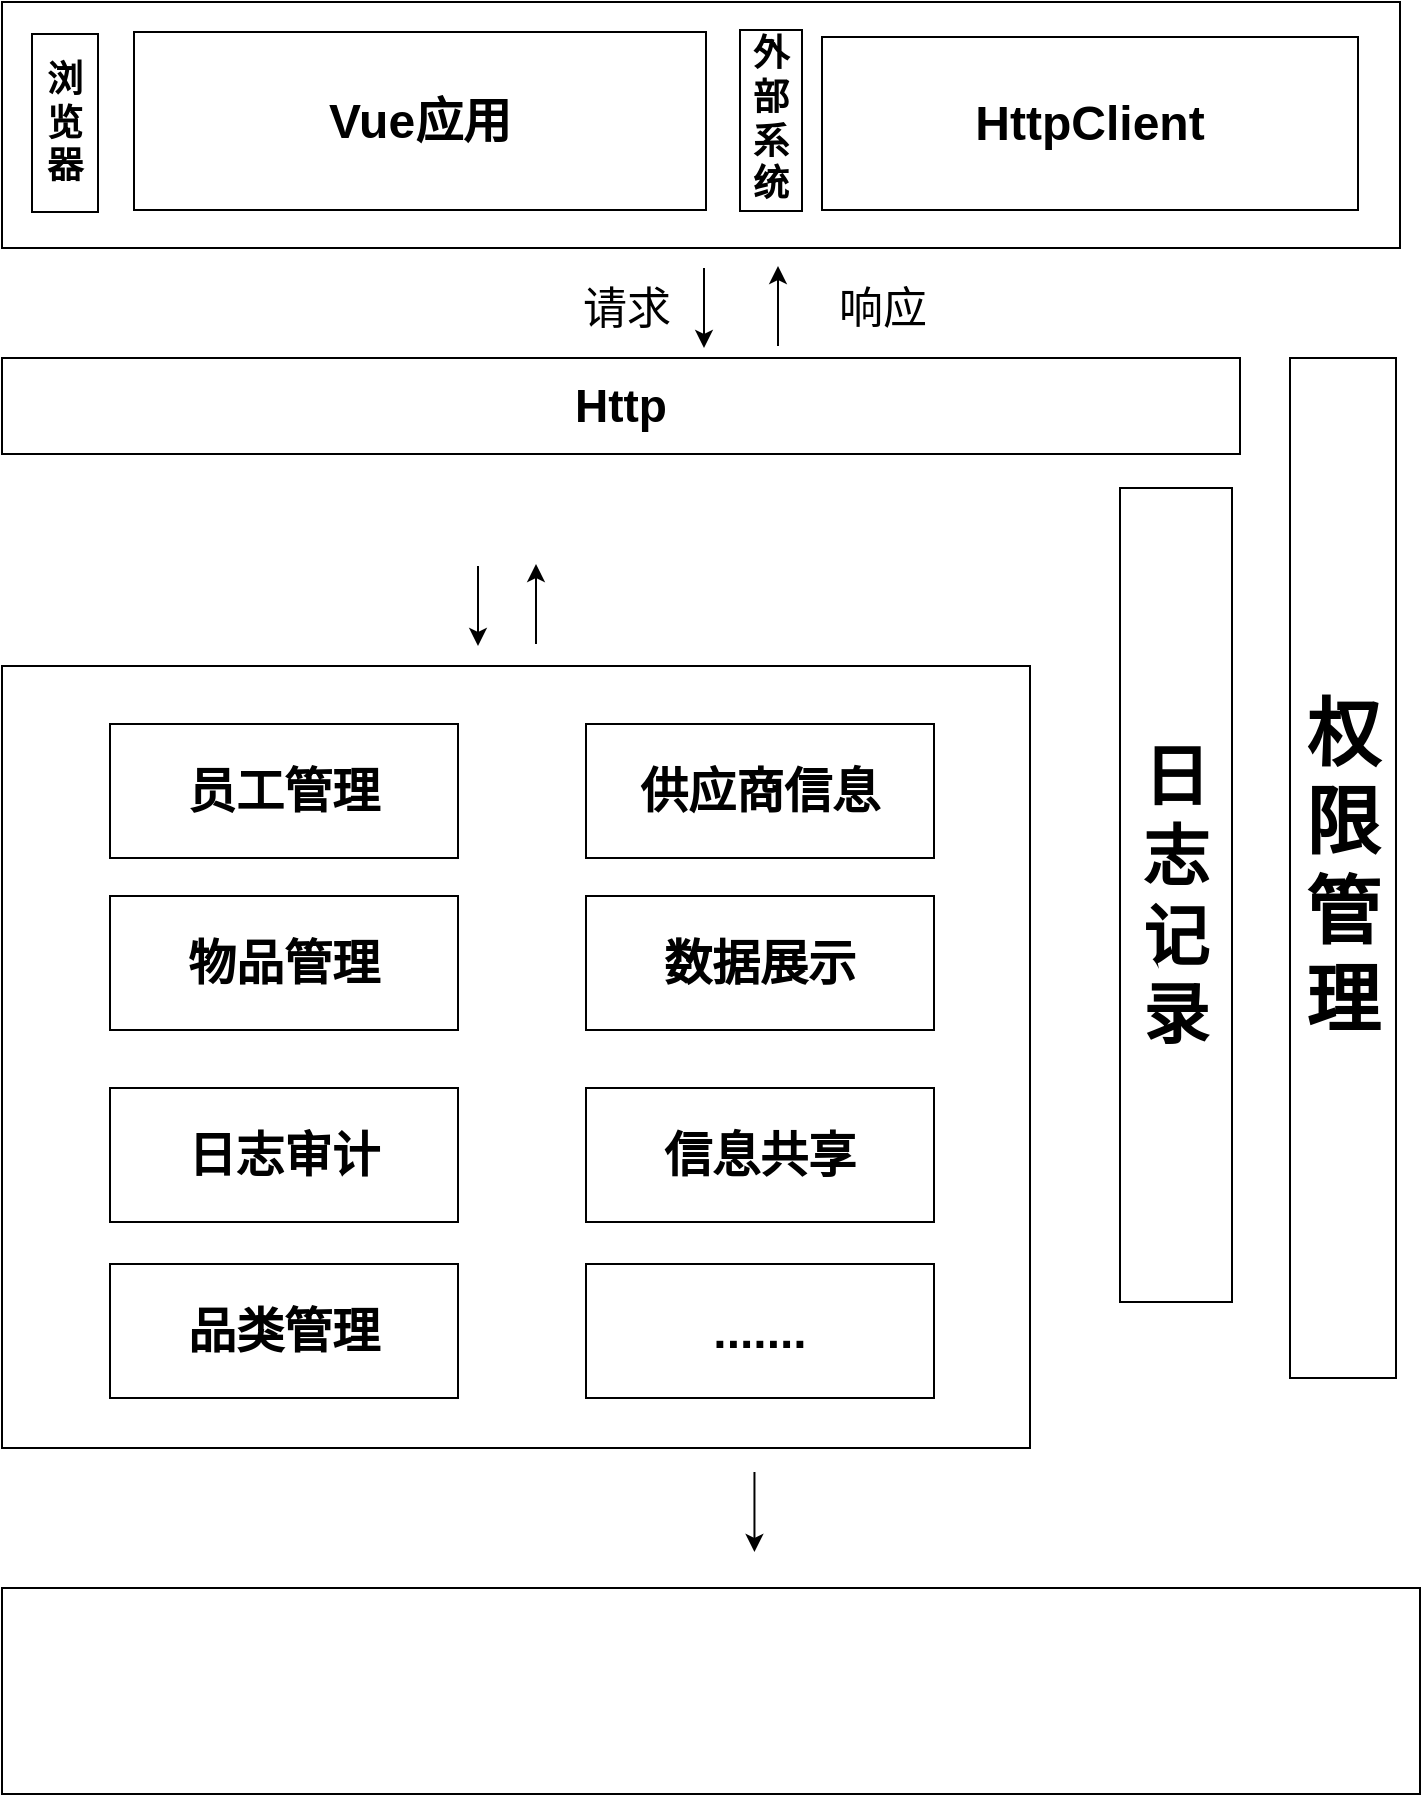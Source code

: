 <mxfile version="26.0.14">
  <diagram name="第 1 页" id="XyVI9S_oVfnOOk0DaSvn">
    <mxGraphModel dx="1703" dy="716" grid="0" gridSize="10" guides="1" tooltips="1" connect="1" arrows="1" fold="1" page="0" pageScale="1" pageWidth="827" pageHeight="1169" math="0" shadow="0">
      <root>
        <mxCell id="0" />
        <mxCell id="1" parent="0" />
        <mxCell id="0Wx0PgzZWX51oEMOdkHR-4" value="" style="rounded=0;whiteSpace=wrap;html=1;" vertex="1" parent="1">
          <mxGeometry x="-4" y="43" width="699" height="123" as="geometry" />
        </mxCell>
        <mxCell id="0Wx0PgzZWX51oEMOdkHR-5" value="&lt;font style=&quot;font-size: 18px;&quot;&gt;&lt;b style=&quot;&quot;&gt;浏览器&lt;/b&gt;&lt;/font&gt;" style="rounded=0;whiteSpace=wrap;html=1;" vertex="1" parent="1">
          <mxGeometry x="11" y="59" width="33" height="89" as="geometry" />
        </mxCell>
        <mxCell id="0Wx0PgzZWX51oEMOdkHR-6" value="&lt;font style=&quot;font-size: 24px;&quot;&gt;&lt;b&gt;Vue应用&lt;/b&gt;&lt;/font&gt;" style="rounded=0;whiteSpace=wrap;html=1;" vertex="1" parent="1">
          <mxGeometry x="62" y="58" width="286" height="89" as="geometry" />
        </mxCell>
        <mxCell id="0Wx0PgzZWX51oEMOdkHR-7" value="&lt;font style=&quot;font-size: 18px;&quot;&gt;&lt;b style=&quot;&quot;&gt;外部系统&lt;/b&gt;&lt;/font&gt;" style="rounded=0;whiteSpace=wrap;html=1;" vertex="1" parent="1">
          <mxGeometry x="365" y="57" width="31" height="90.5" as="geometry" />
        </mxCell>
        <mxCell id="0Wx0PgzZWX51oEMOdkHR-8" value="&lt;font style=&quot;font-size: 24px;&quot;&gt;&lt;b&gt;HttpClient&lt;/b&gt;&lt;/font&gt;" style="rounded=0;whiteSpace=wrap;html=1;" vertex="1" parent="1">
          <mxGeometry x="406" y="60.5" width="268" height="86.5" as="geometry" />
        </mxCell>
        <mxCell id="0Wx0PgzZWX51oEMOdkHR-9" value="&lt;font style=&quot;font-size: 23px;&quot;&gt;&lt;b&gt;Http&lt;/b&gt;&lt;/font&gt;" style="rounded=0;whiteSpace=wrap;html=1;" vertex="1" parent="1">
          <mxGeometry x="-4" y="221" width="619" height="48" as="geometry" />
        </mxCell>
        <mxCell id="0Wx0PgzZWX51oEMOdkHR-10" value="" style="rounded=0;whiteSpace=wrap;html=1;" vertex="1" parent="1">
          <mxGeometry x="-4" y="375" width="514" height="391" as="geometry" />
        </mxCell>
        <mxCell id="0Wx0PgzZWX51oEMOdkHR-11" value="" style="rounded=0;whiteSpace=wrap;html=1;" vertex="1" parent="1">
          <mxGeometry x="-4" y="836" width="709" height="103" as="geometry" />
        </mxCell>
        <mxCell id="0Wx0PgzZWX51oEMOdkHR-14" value="" style="endArrow=classic;html=1;rounded=0;" edge="1" parent="1">
          <mxGeometry width="50" height="50" relative="1" as="geometry">
            <mxPoint x="347" y="176" as="sourcePoint" />
            <mxPoint x="347" y="216" as="targetPoint" />
          </mxGeometry>
        </mxCell>
        <mxCell id="0Wx0PgzZWX51oEMOdkHR-15" value="" style="endArrow=none;html=1;rounded=0;startFill=1;strokeColor=default;startArrow=classic;" edge="1" parent="1">
          <mxGeometry width="50" height="50" relative="1" as="geometry">
            <mxPoint x="384" y="175" as="sourcePoint" />
            <mxPoint x="384" y="215" as="targetPoint" />
          </mxGeometry>
        </mxCell>
        <mxCell id="0Wx0PgzZWX51oEMOdkHR-16" value="&lt;font style=&quot;font-size: 37px;&quot;&gt;&lt;b&gt;权限管理&lt;/b&gt;&lt;/font&gt;" style="rounded=0;whiteSpace=wrap;html=1;" vertex="1" parent="1">
          <mxGeometry x="640" y="221" width="53" height="510" as="geometry" />
        </mxCell>
        <mxCell id="0Wx0PgzZWX51oEMOdkHR-17" value="&lt;font style=&quot;font-size: 33px;&quot;&gt;&lt;b&gt;日志记录&lt;/b&gt;&lt;/font&gt;" style="rounded=0;whiteSpace=wrap;html=1;" vertex="1" parent="1">
          <mxGeometry x="555" y="286" width="56" height="407" as="geometry" />
        </mxCell>
        <mxCell id="0Wx0PgzZWX51oEMOdkHR-18" value="" style="endArrow=classic;html=1;rounded=0;" edge="1" parent="1">
          <mxGeometry width="50" height="50" relative="1" as="geometry">
            <mxPoint x="234" y="325" as="sourcePoint" />
            <mxPoint x="234" y="365" as="targetPoint" />
          </mxGeometry>
        </mxCell>
        <mxCell id="0Wx0PgzZWX51oEMOdkHR-19" value="" style="endArrow=none;html=1;rounded=0;startFill=1;strokeColor=default;startArrow=classic;" edge="1" parent="1">
          <mxGeometry width="50" height="50" relative="1" as="geometry">
            <mxPoint x="263" y="324" as="sourcePoint" />
            <mxPoint x="263" y="364" as="targetPoint" />
          </mxGeometry>
        </mxCell>
        <mxCell id="0Wx0PgzZWX51oEMOdkHR-20" value="&lt;font style=&quot;font-size: 22px;&quot;&gt;请求&lt;/font&gt;" style="text;html=1;align=center;verticalAlign=middle;resizable=0;points=[];autosize=1;strokeColor=none;fillColor=none;" vertex="1" parent="1">
          <mxGeometry x="277" y="178" width="62" height="38" as="geometry" />
        </mxCell>
        <mxCell id="0Wx0PgzZWX51oEMOdkHR-21" value="&lt;span style=&quot;font-size: 22px;&quot;&gt;响应&lt;/span&gt;" style="text;html=1;align=center;verticalAlign=middle;resizable=0;points=[];autosize=1;strokeColor=none;fillColor=none;" vertex="1" parent="1">
          <mxGeometry x="405" y="178" width="62" height="38" as="geometry" />
        </mxCell>
        <mxCell id="0Wx0PgzZWX51oEMOdkHR-22" value="&lt;font style=&quot;font-size: 24px;&quot;&gt;员工管理&lt;/font&gt;" style="rounded=0;whiteSpace=wrap;html=1;fontStyle=1" vertex="1" parent="1">
          <mxGeometry x="50" y="404" width="174" height="67" as="geometry" />
        </mxCell>
        <mxCell id="0Wx0PgzZWX51oEMOdkHR-23" value="&lt;span style=&quot;font-size: 24px;&quot;&gt;&lt;b&gt;供应商信息&lt;/b&gt;&lt;/span&gt;" style="rounded=0;whiteSpace=wrap;html=1;" vertex="1" parent="1">
          <mxGeometry x="288" y="404" width="174" height="67" as="geometry" />
        </mxCell>
        <mxCell id="0Wx0PgzZWX51oEMOdkHR-24" value="&lt;span style=&quot;font-size: 24px;&quot;&gt;物品管理&lt;/span&gt;" style="rounded=0;whiteSpace=wrap;html=1;fontStyle=1" vertex="1" parent="1">
          <mxGeometry x="50" y="490" width="174" height="67" as="geometry" />
        </mxCell>
        <mxCell id="0Wx0PgzZWX51oEMOdkHR-25" value="&lt;span style=&quot;font-size: 24px;&quot;&gt;&lt;b&gt;数据展示&lt;/b&gt;&lt;/span&gt;" style="rounded=0;whiteSpace=wrap;html=1;" vertex="1" parent="1">
          <mxGeometry x="288" y="490" width="174" height="67" as="geometry" />
        </mxCell>
        <mxCell id="0Wx0PgzZWX51oEMOdkHR-26" value="&lt;span style=&quot;font-size: 24px;&quot;&gt;日志审计&lt;/span&gt;" style="rounded=0;whiteSpace=wrap;html=1;fontStyle=1" vertex="1" parent="1">
          <mxGeometry x="50" y="586" width="174" height="67" as="geometry" />
        </mxCell>
        <mxCell id="0Wx0PgzZWX51oEMOdkHR-27" value="&lt;span style=&quot;font-size: 24px;&quot;&gt;信息共享&lt;/span&gt;" style="rounded=0;whiteSpace=wrap;html=1;fontStyle=1" vertex="1" parent="1">
          <mxGeometry x="288" y="586" width="174" height="67" as="geometry" />
        </mxCell>
        <mxCell id="0Wx0PgzZWX51oEMOdkHR-28" value="&lt;span style=&quot;font-size: 24px;&quot;&gt;品类管理&lt;/span&gt;" style="rounded=0;whiteSpace=wrap;html=1;fontStyle=1" vertex="1" parent="1">
          <mxGeometry x="50" y="674" width="174" height="67" as="geometry" />
        </mxCell>
        <mxCell id="0Wx0PgzZWX51oEMOdkHR-29" value="&lt;span style=&quot;font-size: 24px;&quot;&gt;.......&lt;/span&gt;" style="rounded=0;whiteSpace=wrap;html=1;fontStyle=1" vertex="1" parent="1">
          <mxGeometry x="288" y="674" width="174" height="67" as="geometry" />
        </mxCell>
        <mxCell id="0Wx0PgzZWX51oEMOdkHR-34" value="" style="endArrow=classic;html=1;rounded=0;" edge="1" parent="1">
          <mxGeometry width="50" height="50" relative="1" as="geometry">
            <mxPoint x="372.23" y="778" as="sourcePoint" />
            <mxPoint x="372.23" y="818" as="targetPoint" />
          </mxGeometry>
        </mxCell>
      </root>
    </mxGraphModel>
  </diagram>
</mxfile>
